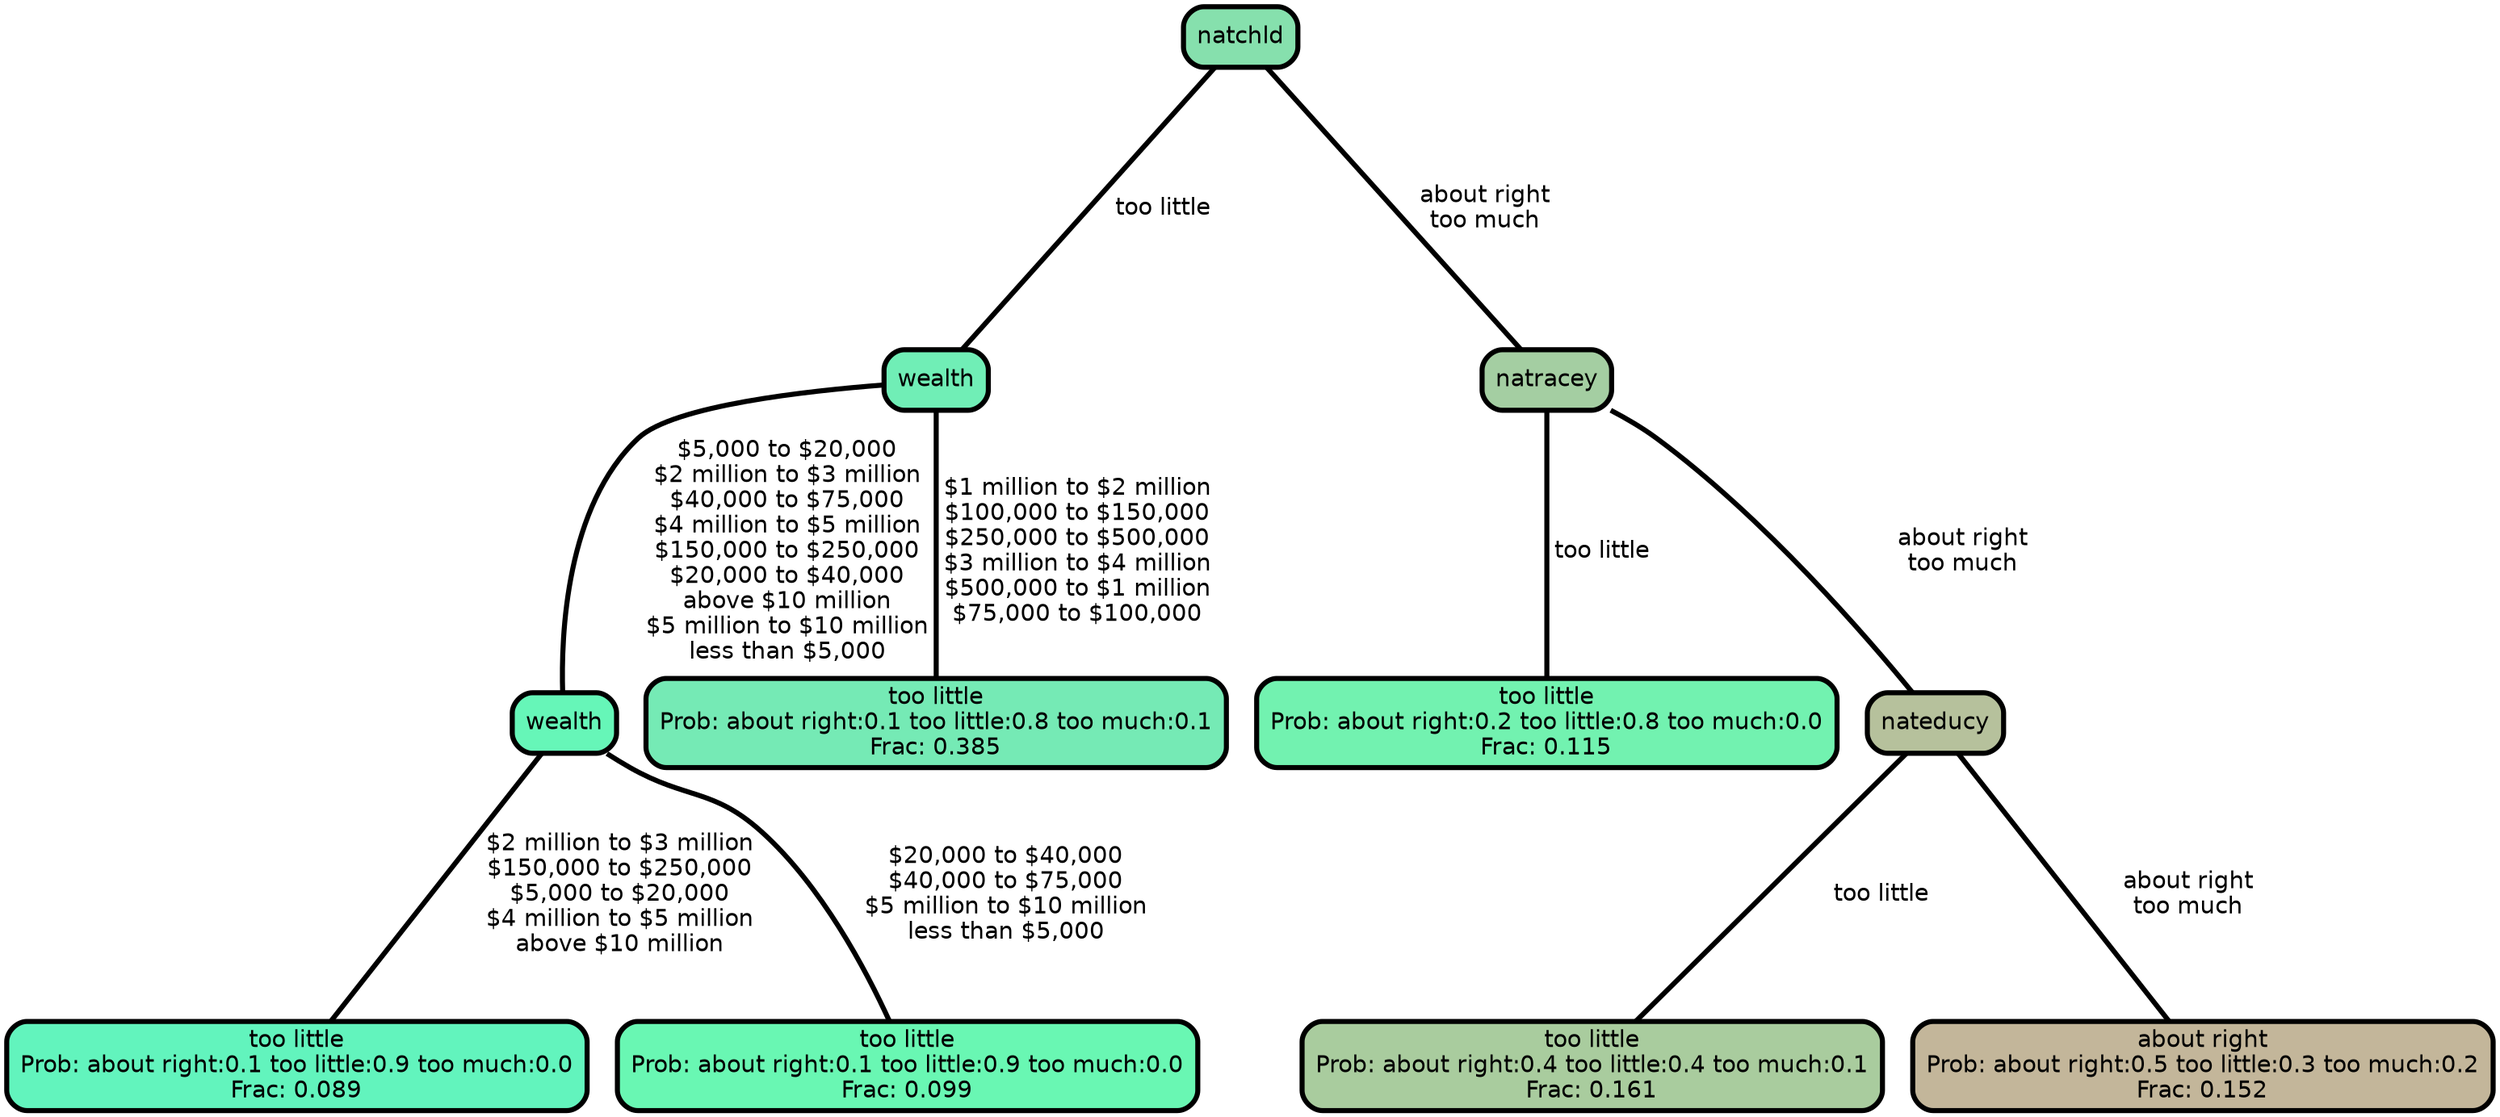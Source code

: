 graph Tree {
node [shape=box, style="filled, rounded",color="black",penwidth="3",fontcolor="black",                 fontname=helvetica] ;
graph [ranksep="0 equally", splines=straight,                 bgcolor=transparent, dpi=200] ;
edge [fontname=helvetica, color=black] ;
0 [label="too little
Prob: about right:0.1 too little:0.9 too much:0.0
Frac: 0.089", fillcolor="#62f4bd"] ;
1 [label="wealth", fillcolor="#66f6b8"] ;
2 [label="too little
Prob: about right:0.1 too little:0.9 too much:0.0
Frac: 0.099", fillcolor="#69f7b3"] ;
3 [label="wealth", fillcolor="#70eeb6"] ;
4 [label="too little
Prob: about right:0.1 too little:0.8 too much:0.1
Frac: 0.385", fillcolor="#75eab5"] ;
5 [label="natchld", fillcolor="#86e0ad"] ;
6 [label="too little
Prob: about right:0.2 too little:0.8 too much:0.0
Frac: 0.115", fillcolor="#72f2b0"] ;
7 [label="natracey", fillcolor="#a4cea2"] ;
8 [label="too little
Prob: about right:0.4 too little:0.4 too much:0.1
Frac: 0.161", fillcolor="#a9cc9e"] ;
9 [label="nateducy", fillcolor="#b6c19c"] ;
10 [label="about right
Prob: about right:0.5 too little:0.3 too much:0.2
Frac: 0.152", fillcolor="#c3b69a"] ;
1 -- 0 [label=" $2 million to $3 million\n $150,000 to $250,000\n $5,000 to $20,000\n $4 million to $5 million\n above $10 million",penwidth=3] ;
1 -- 2 [label=" $20,000 to $40,000\n $40,000 to $75,000\n $5 million to $10 million\n less than $5,000",penwidth=3] ;
3 -- 1 [label=" $5,000 to $20,000\n $2 million to $3 million\n $40,000 to $75,000\n $4 million to $5 million\n $150,000 to $250,000\n $20,000 to $40,000\n above $10 million\n $5 million to $10 million\n less than $5,000",penwidth=3] ;
3 -- 4 [label=" $1 million to $2 million\n $100,000 to $150,000\n $250,000 to $500,000\n $3 million to $4 million\n $500,000 to $1 million\n $75,000 to $100,000",penwidth=3] ;
5 -- 3 [label=" too little",penwidth=3] ;
5 -- 7 [label=" about right\n too much",penwidth=3] ;
7 -- 6 [label=" too little",penwidth=3] ;
7 -- 9 [label=" about right\n too much",penwidth=3] ;
9 -- 8 [label=" too little",penwidth=3] ;
9 -- 10 [label=" about right\n too much",penwidth=3] ;
{rank = same;}}